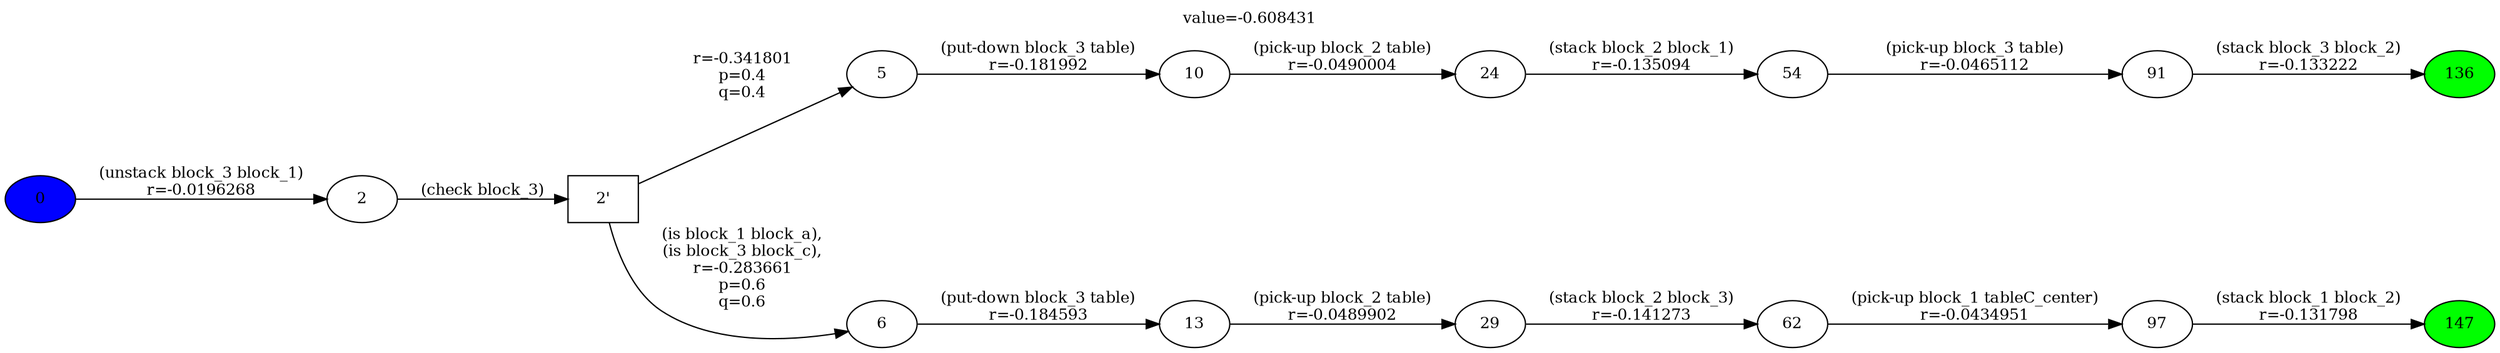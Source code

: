 digraph g{
rankdir="LR";
ranksep = 0.5;
nodesep=1.5;
graph[fontsize = 12];
node[fontsize = 12];
edge[fontsize = 12];
136 [style=filled, fillcolor=green]
147 [style=filled, fillcolor=green]
0 [style=filled, fillcolor=blue]
label="value=-0.608431"
labelloc=top
0->2 [ label="(unstack block_3 block_1)
r=-0.0196268" ];
"2'" [ shape=box ] ;
2->"2'" [ label="(check block_3)" ];
"2'"->5 [ label="
r=-0.341801
p=0.4
q=0.4" ];
5->10 [ label="(put-down block_3 table)
r=-0.181992" ];
10->24 [ label="(pick-up block_2 table)
r=-0.0490004" ];
24->54 [ label="(stack block_2 block_1)
r=-0.135094" ];
54->91 [ label="(pick-up block_3 table)
r=-0.0465112" ];
91->136 [ label="(stack block_3 block_2)
r=-0.133222" ];
"2'"->6 [ label="
(is block_1 block_a),
(is block_3 block_c),
r=-0.283661
p=0.6
q=0.6" ];
6->13 [ label="(put-down block_3 table)
r=-0.184593" ];
13->29 [ label="(pick-up block_2 table)
r=-0.0489902" ];
29->62 [ label="(stack block_2 block_3)
r=-0.141273" ];
62->97 [ label="(pick-up block_1 tableC_center)
r=-0.0434951" ];
97->147 [ label="(stack block_1 block_2)
r=-0.131798" ];
}
